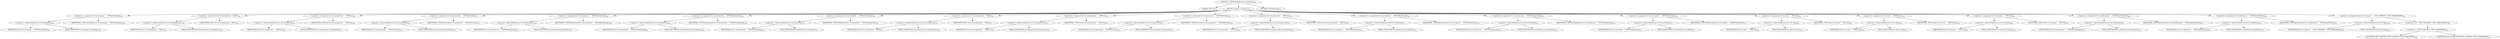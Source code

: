 digraph "_TIFFSetDefaultCompressionState" {  
"1941" [label = <(METHOD,_TIFFSetDefaultCompressionState)<SUB>142</SUB>> ]
"1942" [label = <(PARAM,TIFF *tif)<SUB>142</SUB>> ]
"1943" [label = <(BLOCK,&lt;empty&gt;,&lt;empty&gt;)<SUB>143</SUB>> ]
"1944" [label = <(&lt;operator&gt;.assignment,tif-&gt;tif_fixuptags = _TIFFNoFixupTags)<SUB>144</SUB>> ]
"1945" [label = <(&lt;operator&gt;.indirectFieldAccess,tif-&gt;tif_fixuptags)<SUB>144</SUB>> ]
"1946" [label = <(IDENTIFIER,tif,tif-&gt;tif_fixuptags = _TIFFNoFixupTags)<SUB>144</SUB>> ]
"1947" [label = <(FIELD_IDENTIFIER,tif_fixuptags,tif_fixuptags)<SUB>144</SUB>> ]
"1948" [label = <(IDENTIFIER,_TIFFNoFixupTags,tif-&gt;tif_fixuptags = _TIFFNoFixupTags)<SUB>144</SUB>> ]
"1949" [label = <(&lt;operator&gt;.assignment,tif-&gt;tif_decodestatus = TRUE)<SUB>145</SUB>> ]
"1950" [label = <(&lt;operator&gt;.indirectFieldAccess,tif-&gt;tif_decodestatus)<SUB>145</SUB>> ]
"1951" [label = <(IDENTIFIER,tif,tif-&gt;tif_decodestatus = TRUE)<SUB>145</SUB>> ]
"1952" [label = <(FIELD_IDENTIFIER,tif_decodestatus,tif_decodestatus)<SUB>145</SUB>> ]
"1953" [label = <(IDENTIFIER,TRUE,tif-&gt;tif_decodestatus = TRUE)<SUB>145</SUB>> ]
"1954" [label = <(&lt;operator&gt;.assignment,tif-&gt;tif_setupdecode = _TIFFtrue)<SUB>146</SUB>> ]
"1955" [label = <(&lt;operator&gt;.indirectFieldAccess,tif-&gt;tif_setupdecode)<SUB>146</SUB>> ]
"1956" [label = <(IDENTIFIER,tif,tif-&gt;tif_setupdecode = _TIFFtrue)<SUB>146</SUB>> ]
"1957" [label = <(FIELD_IDENTIFIER,tif_setupdecode,tif_setupdecode)<SUB>146</SUB>> ]
"1958" [label = <(IDENTIFIER,_TIFFtrue,tif-&gt;tif_setupdecode = _TIFFtrue)<SUB>146</SUB>> ]
"1959" [label = <(&lt;operator&gt;.assignment,tif-&gt;tif_predecode = _TIFFNoPreCode)<SUB>147</SUB>> ]
"1960" [label = <(&lt;operator&gt;.indirectFieldAccess,tif-&gt;tif_predecode)<SUB>147</SUB>> ]
"1961" [label = <(IDENTIFIER,tif,tif-&gt;tif_predecode = _TIFFNoPreCode)<SUB>147</SUB>> ]
"1962" [label = <(FIELD_IDENTIFIER,tif_predecode,tif_predecode)<SUB>147</SUB>> ]
"1963" [label = <(IDENTIFIER,_TIFFNoPreCode,tif-&gt;tif_predecode = _TIFFNoPreCode)<SUB>147</SUB>> ]
"1964" [label = <(&lt;operator&gt;.assignment,tif-&gt;tif_decoderow = _TIFFNoRowDecode)<SUB>148</SUB>> ]
"1965" [label = <(&lt;operator&gt;.indirectFieldAccess,tif-&gt;tif_decoderow)<SUB>148</SUB>> ]
"1966" [label = <(IDENTIFIER,tif,tif-&gt;tif_decoderow = _TIFFNoRowDecode)<SUB>148</SUB>> ]
"1967" [label = <(FIELD_IDENTIFIER,tif_decoderow,tif_decoderow)<SUB>148</SUB>> ]
"1968" [label = <(IDENTIFIER,_TIFFNoRowDecode,tif-&gt;tif_decoderow = _TIFFNoRowDecode)<SUB>148</SUB>> ]
"1969" [label = <(&lt;operator&gt;.assignment,tif-&gt;tif_decodestrip = _TIFFNoStripDecode)<SUB>149</SUB>> ]
"1970" [label = <(&lt;operator&gt;.indirectFieldAccess,tif-&gt;tif_decodestrip)<SUB>149</SUB>> ]
"1971" [label = <(IDENTIFIER,tif,tif-&gt;tif_decodestrip = _TIFFNoStripDecode)<SUB>149</SUB>> ]
"1972" [label = <(FIELD_IDENTIFIER,tif_decodestrip,tif_decodestrip)<SUB>149</SUB>> ]
"1973" [label = <(IDENTIFIER,_TIFFNoStripDecode,tif-&gt;tif_decodestrip = _TIFFNoStripDecode)<SUB>149</SUB>> ]
"1974" [label = <(&lt;operator&gt;.assignment,tif-&gt;tif_decodetile = _TIFFNoTileDecode)<SUB>150</SUB>> ]
"1975" [label = <(&lt;operator&gt;.indirectFieldAccess,tif-&gt;tif_decodetile)<SUB>150</SUB>> ]
"1976" [label = <(IDENTIFIER,tif,tif-&gt;tif_decodetile = _TIFFNoTileDecode)<SUB>150</SUB>> ]
"1977" [label = <(FIELD_IDENTIFIER,tif_decodetile,tif_decodetile)<SUB>150</SUB>> ]
"1978" [label = <(IDENTIFIER,_TIFFNoTileDecode,tif-&gt;tif_decodetile = _TIFFNoTileDecode)<SUB>150</SUB>> ]
"1979" [label = <(&lt;operator&gt;.assignment,tif-&gt;tif_encodestatus = TRUE)<SUB>151</SUB>> ]
"1980" [label = <(&lt;operator&gt;.indirectFieldAccess,tif-&gt;tif_encodestatus)<SUB>151</SUB>> ]
"1981" [label = <(IDENTIFIER,tif,tif-&gt;tif_encodestatus = TRUE)<SUB>151</SUB>> ]
"1982" [label = <(FIELD_IDENTIFIER,tif_encodestatus,tif_encodestatus)<SUB>151</SUB>> ]
"1983" [label = <(IDENTIFIER,TRUE,tif-&gt;tif_encodestatus = TRUE)<SUB>151</SUB>> ]
"1984" [label = <(&lt;operator&gt;.assignment,tif-&gt;tif_setupencode = _TIFFtrue)<SUB>152</SUB>> ]
"1985" [label = <(&lt;operator&gt;.indirectFieldAccess,tif-&gt;tif_setupencode)<SUB>152</SUB>> ]
"1986" [label = <(IDENTIFIER,tif,tif-&gt;tif_setupencode = _TIFFtrue)<SUB>152</SUB>> ]
"1987" [label = <(FIELD_IDENTIFIER,tif_setupencode,tif_setupencode)<SUB>152</SUB>> ]
"1988" [label = <(IDENTIFIER,_TIFFtrue,tif-&gt;tif_setupencode = _TIFFtrue)<SUB>152</SUB>> ]
"1989" [label = <(&lt;operator&gt;.assignment,tif-&gt;tif_preencode = _TIFFNoPreCode)<SUB>153</SUB>> ]
"1990" [label = <(&lt;operator&gt;.indirectFieldAccess,tif-&gt;tif_preencode)<SUB>153</SUB>> ]
"1991" [label = <(IDENTIFIER,tif,tif-&gt;tif_preencode = _TIFFNoPreCode)<SUB>153</SUB>> ]
"1992" [label = <(FIELD_IDENTIFIER,tif_preencode,tif_preencode)<SUB>153</SUB>> ]
"1993" [label = <(IDENTIFIER,_TIFFNoPreCode,tif-&gt;tif_preencode = _TIFFNoPreCode)<SUB>153</SUB>> ]
"1994" [label = <(&lt;operator&gt;.assignment,tif-&gt;tif_postencode = _TIFFtrue)<SUB>154</SUB>> ]
"1995" [label = <(&lt;operator&gt;.indirectFieldAccess,tif-&gt;tif_postencode)<SUB>154</SUB>> ]
"1996" [label = <(IDENTIFIER,tif,tif-&gt;tif_postencode = _TIFFtrue)<SUB>154</SUB>> ]
"1997" [label = <(FIELD_IDENTIFIER,tif_postencode,tif_postencode)<SUB>154</SUB>> ]
"1998" [label = <(IDENTIFIER,_TIFFtrue,tif-&gt;tif_postencode = _TIFFtrue)<SUB>154</SUB>> ]
"1999" [label = <(&lt;operator&gt;.assignment,tif-&gt;tif_encoderow = _TIFFNoRowEncode)<SUB>155</SUB>> ]
"2000" [label = <(&lt;operator&gt;.indirectFieldAccess,tif-&gt;tif_encoderow)<SUB>155</SUB>> ]
"2001" [label = <(IDENTIFIER,tif,tif-&gt;tif_encoderow = _TIFFNoRowEncode)<SUB>155</SUB>> ]
"2002" [label = <(FIELD_IDENTIFIER,tif_encoderow,tif_encoderow)<SUB>155</SUB>> ]
"2003" [label = <(IDENTIFIER,_TIFFNoRowEncode,tif-&gt;tif_encoderow = _TIFFNoRowEncode)<SUB>155</SUB>> ]
"2004" [label = <(&lt;operator&gt;.assignment,tif-&gt;tif_encodestrip = _TIFFNoStripEncode)<SUB>156</SUB>> ]
"2005" [label = <(&lt;operator&gt;.indirectFieldAccess,tif-&gt;tif_encodestrip)<SUB>156</SUB>> ]
"2006" [label = <(IDENTIFIER,tif,tif-&gt;tif_encodestrip = _TIFFNoStripEncode)<SUB>156</SUB>> ]
"2007" [label = <(FIELD_IDENTIFIER,tif_encodestrip,tif_encodestrip)<SUB>156</SUB>> ]
"2008" [label = <(IDENTIFIER,_TIFFNoStripEncode,tif-&gt;tif_encodestrip = _TIFFNoStripEncode)<SUB>156</SUB>> ]
"2009" [label = <(&lt;operator&gt;.assignment,tif-&gt;tif_encodetile = _TIFFNoTileEncode)<SUB>157</SUB>> ]
"2010" [label = <(&lt;operator&gt;.indirectFieldAccess,tif-&gt;tif_encodetile)<SUB>157</SUB>> ]
"2011" [label = <(IDENTIFIER,tif,tif-&gt;tif_encodetile = _TIFFNoTileEncode)<SUB>157</SUB>> ]
"2012" [label = <(FIELD_IDENTIFIER,tif_encodetile,tif_encodetile)<SUB>157</SUB>> ]
"2013" [label = <(IDENTIFIER,_TIFFNoTileEncode,tif-&gt;tif_encodetile = _TIFFNoTileEncode)<SUB>157</SUB>> ]
"2014" [label = <(&lt;operator&gt;.assignment,tif-&gt;tif_close = _TIFFvoid)<SUB>158</SUB>> ]
"2015" [label = <(&lt;operator&gt;.indirectFieldAccess,tif-&gt;tif_close)<SUB>158</SUB>> ]
"2016" [label = <(IDENTIFIER,tif,tif-&gt;tif_close = _TIFFvoid)<SUB>158</SUB>> ]
"2017" [label = <(FIELD_IDENTIFIER,tif_close,tif_close)<SUB>158</SUB>> ]
"2018" [label = <(IDENTIFIER,_TIFFvoid,tif-&gt;tif_close = _TIFFvoid)<SUB>158</SUB>> ]
"2019" [label = <(&lt;operator&gt;.assignment,tif-&gt;tif_seek = _TIFFNoSeek)<SUB>159</SUB>> ]
"2020" [label = <(&lt;operator&gt;.indirectFieldAccess,tif-&gt;tif_seek)<SUB>159</SUB>> ]
"2021" [label = <(IDENTIFIER,tif,tif-&gt;tif_seek = _TIFFNoSeek)<SUB>159</SUB>> ]
"2022" [label = <(FIELD_IDENTIFIER,tif_seek,tif_seek)<SUB>159</SUB>> ]
"2023" [label = <(IDENTIFIER,_TIFFNoSeek,tif-&gt;tif_seek = _TIFFNoSeek)<SUB>159</SUB>> ]
"2024" [label = <(&lt;operator&gt;.assignment,tif-&gt;tif_cleanup = _TIFFvoid)<SUB>160</SUB>> ]
"2025" [label = <(&lt;operator&gt;.indirectFieldAccess,tif-&gt;tif_cleanup)<SUB>160</SUB>> ]
"2026" [label = <(IDENTIFIER,tif,tif-&gt;tif_cleanup = _TIFFvoid)<SUB>160</SUB>> ]
"2027" [label = <(FIELD_IDENTIFIER,tif_cleanup,tif_cleanup)<SUB>160</SUB>> ]
"2028" [label = <(IDENTIFIER,_TIFFvoid,tif-&gt;tif_cleanup = _TIFFvoid)<SUB>160</SUB>> ]
"2029" [label = <(&lt;operator&gt;.assignment,tif-&gt;tif_defstripsize = _TIFFDefaultStripSize)<SUB>161</SUB>> ]
"2030" [label = <(&lt;operator&gt;.indirectFieldAccess,tif-&gt;tif_defstripsize)<SUB>161</SUB>> ]
"2031" [label = <(IDENTIFIER,tif,tif-&gt;tif_defstripsize = _TIFFDefaultStripSize)<SUB>161</SUB>> ]
"2032" [label = <(FIELD_IDENTIFIER,tif_defstripsize,tif_defstripsize)<SUB>161</SUB>> ]
"2033" [label = <(IDENTIFIER,_TIFFDefaultStripSize,tif-&gt;tif_defstripsize = _TIFFDefaultStripSize)<SUB>161</SUB>> ]
"2034" [label = <(&lt;operator&gt;.assignment,tif-&gt;tif_deftilesize = _TIFFDefaultTileSize)<SUB>162</SUB>> ]
"2035" [label = <(&lt;operator&gt;.indirectFieldAccess,tif-&gt;tif_deftilesize)<SUB>162</SUB>> ]
"2036" [label = <(IDENTIFIER,tif,tif-&gt;tif_deftilesize = _TIFFDefaultTileSize)<SUB>162</SUB>> ]
"2037" [label = <(FIELD_IDENTIFIER,tif_deftilesize,tif_deftilesize)<SUB>162</SUB>> ]
"2038" [label = <(IDENTIFIER,_TIFFDefaultTileSize,tif-&gt;tif_deftilesize = _TIFFDefaultTileSize)<SUB>162</SUB>> ]
"2039" [label = <(&lt;operators&gt;.assignmentAnd,tif-&gt;tif_flags &amp;= ~(TIFF_NOBITREV | TIFF_NOREADRAW))<SUB>163</SUB>> ]
"2040" [label = <(&lt;operator&gt;.indirectFieldAccess,tif-&gt;tif_flags)<SUB>163</SUB>> ]
"2041" [label = <(IDENTIFIER,tif,tif-&gt;tif_flags &amp;= ~(TIFF_NOBITREV | TIFF_NOREADRAW))<SUB>163</SUB>> ]
"2042" [label = <(FIELD_IDENTIFIER,tif_flags,tif_flags)<SUB>163</SUB>> ]
"2043" [label = <(&lt;operator&gt;.not,~(TIFF_NOBITREV | TIFF_NOREADRAW))<SUB>163</SUB>> ]
"2044" [label = <(&lt;operator&gt;.or,TIFF_NOBITREV | TIFF_NOREADRAW)<SUB>163</SUB>> ]
"2045" [label = <(IDENTIFIER,TIFF_NOBITREV,TIFF_NOBITREV | TIFF_NOREADRAW)<SUB>163</SUB>> ]
"2046" [label = <(IDENTIFIER,TIFF_NOREADRAW,TIFF_NOBITREV | TIFF_NOREADRAW)<SUB>163</SUB>> ]
"2047" [label = <(METHOD_RETURN,void)<SUB>142</SUB>> ]
  "1941" -> "1942" 
  "1941" -> "1943" 
  "1941" -> "2047" 
  "1943" -> "1944" 
  "1943" -> "1949" 
  "1943" -> "1954" 
  "1943" -> "1959" 
  "1943" -> "1964" 
  "1943" -> "1969" 
  "1943" -> "1974" 
  "1943" -> "1979" 
  "1943" -> "1984" 
  "1943" -> "1989" 
  "1943" -> "1994" 
  "1943" -> "1999" 
  "1943" -> "2004" 
  "1943" -> "2009" 
  "1943" -> "2014" 
  "1943" -> "2019" 
  "1943" -> "2024" 
  "1943" -> "2029" 
  "1943" -> "2034" 
  "1943" -> "2039" 
  "1944" -> "1945" 
  "1944" -> "1948" 
  "1945" -> "1946" 
  "1945" -> "1947" 
  "1949" -> "1950" 
  "1949" -> "1953" 
  "1950" -> "1951" 
  "1950" -> "1952" 
  "1954" -> "1955" 
  "1954" -> "1958" 
  "1955" -> "1956" 
  "1955" -> "1957" 
  "1959" -> "1960" 
  "1959" -> "1963" 
  "1960" -> "1961" 
  "1960" -> "1962" 
  "1964" -> "1965" 
  "1964" -> "1968" 
  "1965" -> "1966" 
  "1965" -> "1967" 
  "1969" -> "1970" 
  "1969" -> "1973" 
  "1970" -> "1971" 
  "1970" -> "1972" 
  "1974" -> "1975" 
  "1974" -> "1978" 
  "1975" -> "1976" 
  "1975" -> "1977" 
  "1979" -> "1980" 
  "1979" -> "1983" 
  "1980" -> "1981" 
  "1980" -> "1982" 
  "1984" -> "1985" 
  "1984" -> "1988" 
  "1985" -> "1986" 
  "1985" -> "1987" 
  "1989" -> "1990" 
  "1989" -> "1993" 
  "1990" -> "1991" 
  "1990" -> "1992" 
  "1994" -> "1995" 
  "1994" -> "1998" 
  "1995" -> "1996" 
  "1995" -> "1997" 
  "1999" -> "2000" 
  "1999" -> "2003" 
  "2000" -> "2001" 
  "2000" -> "2002" 
  "2004" -> "2005" 
  "2004" -> "2008" 
  "2005" -> "2006" 
  "2005" -> "2007" 
  "2009" -> "2010" 
  "2009" -> "2013" 
  "2010" -> "2011" 
  "2010" -> "2012" 
  "2014" -> "2015" 
  "2014" -> "2018" 
  "2015" -> "2016" 
  "2015" -> "2017" 
  "2019" -> "2020" 
  "2019" -> "2023" 
  "2020" -> "2021" 
  "2020" -> "2022" 
  "2024" -> "2025" 
  "2024" -> "2028" 
  "2025" -> "2026" 
  "2025" -> "2027" 
  "2029" -> "2030" 
  "2029" -> "2033" 
  "2030" -> "2031" 
  "2030" -> "2032" 
  "2034" -> "2035" 
  "2034" -> "2038" 
  "2035" -> "2036" 
  "2035" -> "2037" 
  "2039" -> "2040" 
  "2039" -> "2043" 
  "2040" -> "2041" 
  "2040" -> "2042" 
  "2043" -> "2044" 
  "2044" -> "2045" 
  "2044" -> "2046" 
}
